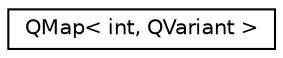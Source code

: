 digraph "类继承关系图"
{
  edge [fontname="Helvetica",fontsize="10",labelfontname="Helvetica",labelfontsize="10"];
  node [fontname="Helvetica",fontsize="10",shape=record];
  rankdir="LR";
  Node0 [label="QMap\< int, QVariant \>",height=0.2,width=0.4,color="black", fillcolor="white", style="filled",URL="$class_q_map.html"];
}
